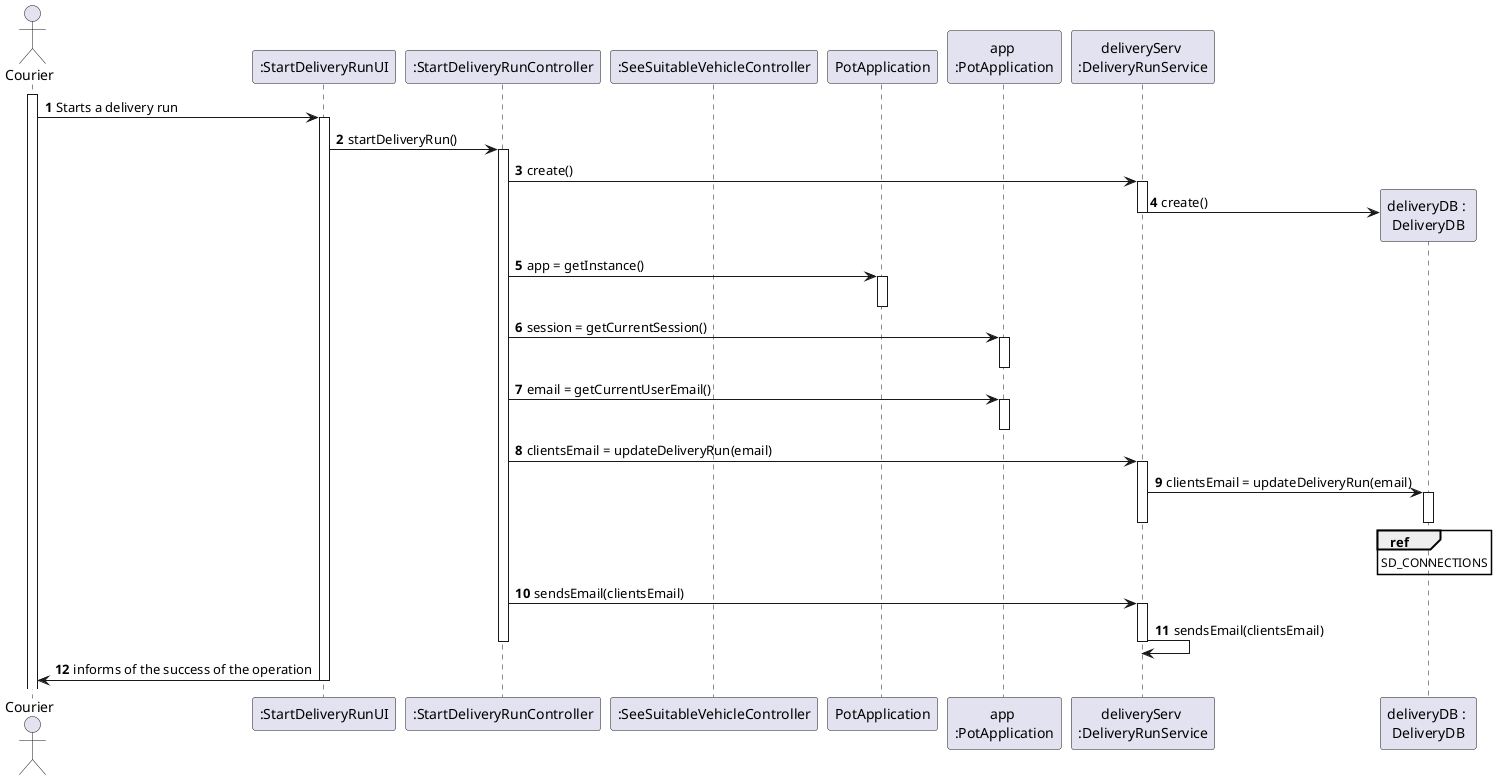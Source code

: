 @startuml
autonumber
actor "Courier" as ADMIN
participant ":StartDeliveryRunUI" as UI
participant ":StartDeliveryRunController" as CTRL
participant ":SeeSuitableVehicleController" as CTRLS
participant "PotApplication" as PA
participant "app \n:PotApplication" as APA
participant "deliveryServ \n:DeliveryRunService" as PR
participant "deliveryDB : \nDeliveryDB" as PDB
activate ADMIN

ADMIN -> UI : Starts a delivery run
activate UI

UI -> CTRL : startDeliveryRun()
activate CTRL
CTRL -> PR : create()
activate PR
PR -> PDB** : create()
deactivate PR
CTRL -> PA : app = getInstance()
activate PA
deactivate PA
CTRL -> APA : session = getCurrentSession()
activate APA
deactivate APA

CTRL -> APA : email = getCurrentUserEmail()
activate APA
deactivate APA
CTRL -> PR : clientsEmail = updateDeliveryRun(email)
activate PR
PR -> PDB : clientsEmail = updateDeliveryRun(email)
ref over PDB : SD_CONNECTIONS
activate PDB
deactivate PDB
deactivate PR

CTRL -> PR : sendsEmail(clientsEmail)
activate PR
PR -> PR : sendsEmail(clientsEmail)
deactivate PR
deactivate CTRL
UI -> ADMIN : informs of the success of the operation
deactivate UI

@enduml
